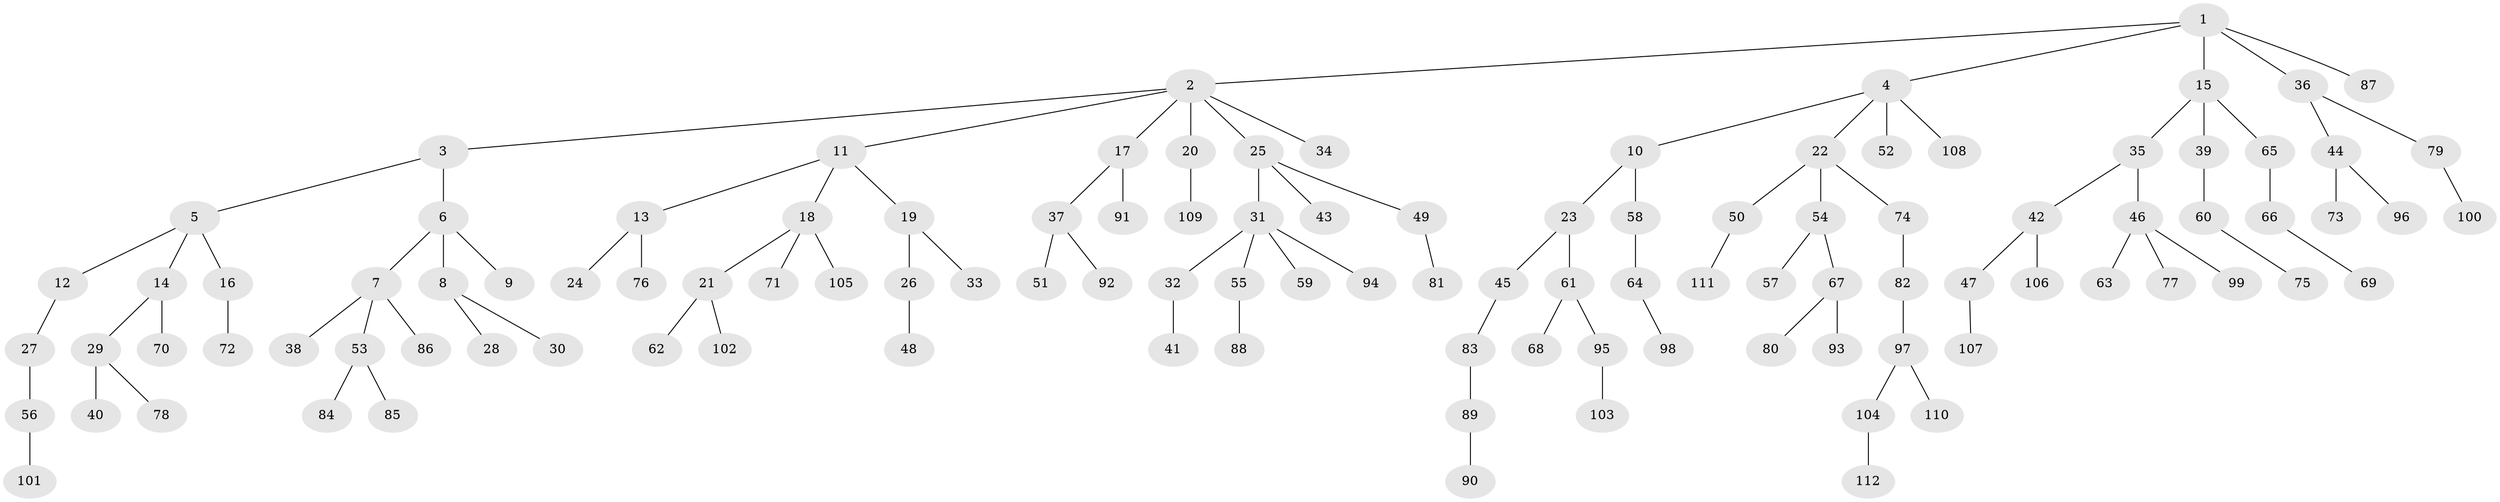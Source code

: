 // coarse degree distribution, {8: 0.02531645569620253, 3: 0.06329113924050633, 4: 0.0759493670886076, 5: 0.06329113924050633, 1: 0.5822784810126582, 2: 0.189873417721519}
// Generated by graph-tools (version 1.1) at 2025/24/03/03/25 07:24:05]
// undirected, 112 vertices, 111 edges
graph export_dot {
graph [start="1"]
  node [color=gray90,style=filled];
  1;
  2;
  3;
  4;
  5;
  6;
  7;
  8;
  9;
  10;
  11;
  12;
  13;
  14;
  15;
  16;
  17;
  18;
  19;
  20;
  21;
  22;
  23;
  24;
  25;
  26;
  27;
  28;
  29;
  30;
  31;
  32;
  33;
  34;
  35;
  36;
  37;
  38;
  39;
  40;
  41;
  42;
  43;
  44;
  45;
  46;
  47;
  48;
  49;
  50;
  51;
  52;
  53;
  54;
  55;
  56;
  57;
  58;
  59;
  60;
  61;
  62;
  63;
  64;
  65;
  66;
  67;
  68;
  69;
  70;
  71;
  72;
  73;
  74;
  75;
  76;
  77;
  78;
  79;
  80;
  81;
  82;
  83;
  84;
  85;
  86;
  87;
  88;
  89;
  90;
  91;
  92;
  93;
  94;
  95;
  96;
  97;
  98;
  99;
  100;
  101;
  102;
  103;
  104;
  105;
  106;
  107;
  108;
  109;
  110;
  111;
  112;
  1 -- 2;
  1 -- 4;
  1 -- 15;
  1 -- 36;
  1 -- 87;
  2 -- 3;
  2 -- 11;
  2 -- 17;
  2 -- 20;
  2 -- 25;
  2 -- 34;
  3 -- 5;
  3 -- 6;
  4 -- 10;
  4 -- 22;
  4 -- 52;
  4 -- 108;
  5 -- 12;
  5 -- 14;
  5 -- 16;
  6 -- 7;
  6 -- 8;
  6 -- 9;
  7 -- 38;
  7 -- 53;
  7 -- 86;
  8 -- 28;
  8 -- 30;
  10 -- 23;
  10 -- 58;
  11 -- 13;
  11 -- 18;
  11 -- 19;
  12 -- 27;
  13 -- 24;
  13 -- 76;
  14 -- 29;
  14 -- 70;
  15 -- 35;
  15 -- 39;
  15 -- 65;
  16 -- 72;
  17 -- 37;
  17 -- 91;
  18 -- 21;
  18 -- 71;
  18 -- 105;
  19 -- 26;
  19 -- 33;
  20 -- 109;
  21 -- 62;
  21 -- 102;
  22 -- 50;
  22 -- 54;
  22 -- 74;
  23 -- 45;
  23 -- 61;
  25 -- 31;
  25 -- 43;
  25 -- 49;
  26 -- 48;
  27 -- 56;
  29 -- 40;
  29 -- 78;
  31 -- 32;
  31 -- 55;
  31 -- 59;
  31 -- 94;
  32 -- 41;
  35 -- 42;
  35 -- 46;
  36 -- 44;
  36 -- 79;
  37 -- 51;
  37 -- 92;
  39 -- 60;
  42 -- 47;
  42 -- 106;
  44 -- 73;
  44 -- 96;
  45 -- 83;
  46 -- 63;
  46 -- 77;
  46 -- 99;
  47 -- 107;
  49 -- 81;
  50 -- 111;
  53 -- 84;
  53 -- 85;
  54 -- 57;
  54 -- 67;
  55 -- 88;
  56 -- 101;
  58 -- 64;
  60 -- 75;
  61 -- 68;
  61 -- 95;
  64 -- 98;
  65 -- 66;
  66 -- 69;
  67 -- 80;
  67 -- 93;
  74 -- 82;
  79 -- 100;
  82 -- 97;
  83 -- 89;
  89 -- 90;
  95 -- 103;
  97 -- 104;
  97 -- 110;
  104 -- 112;
}
